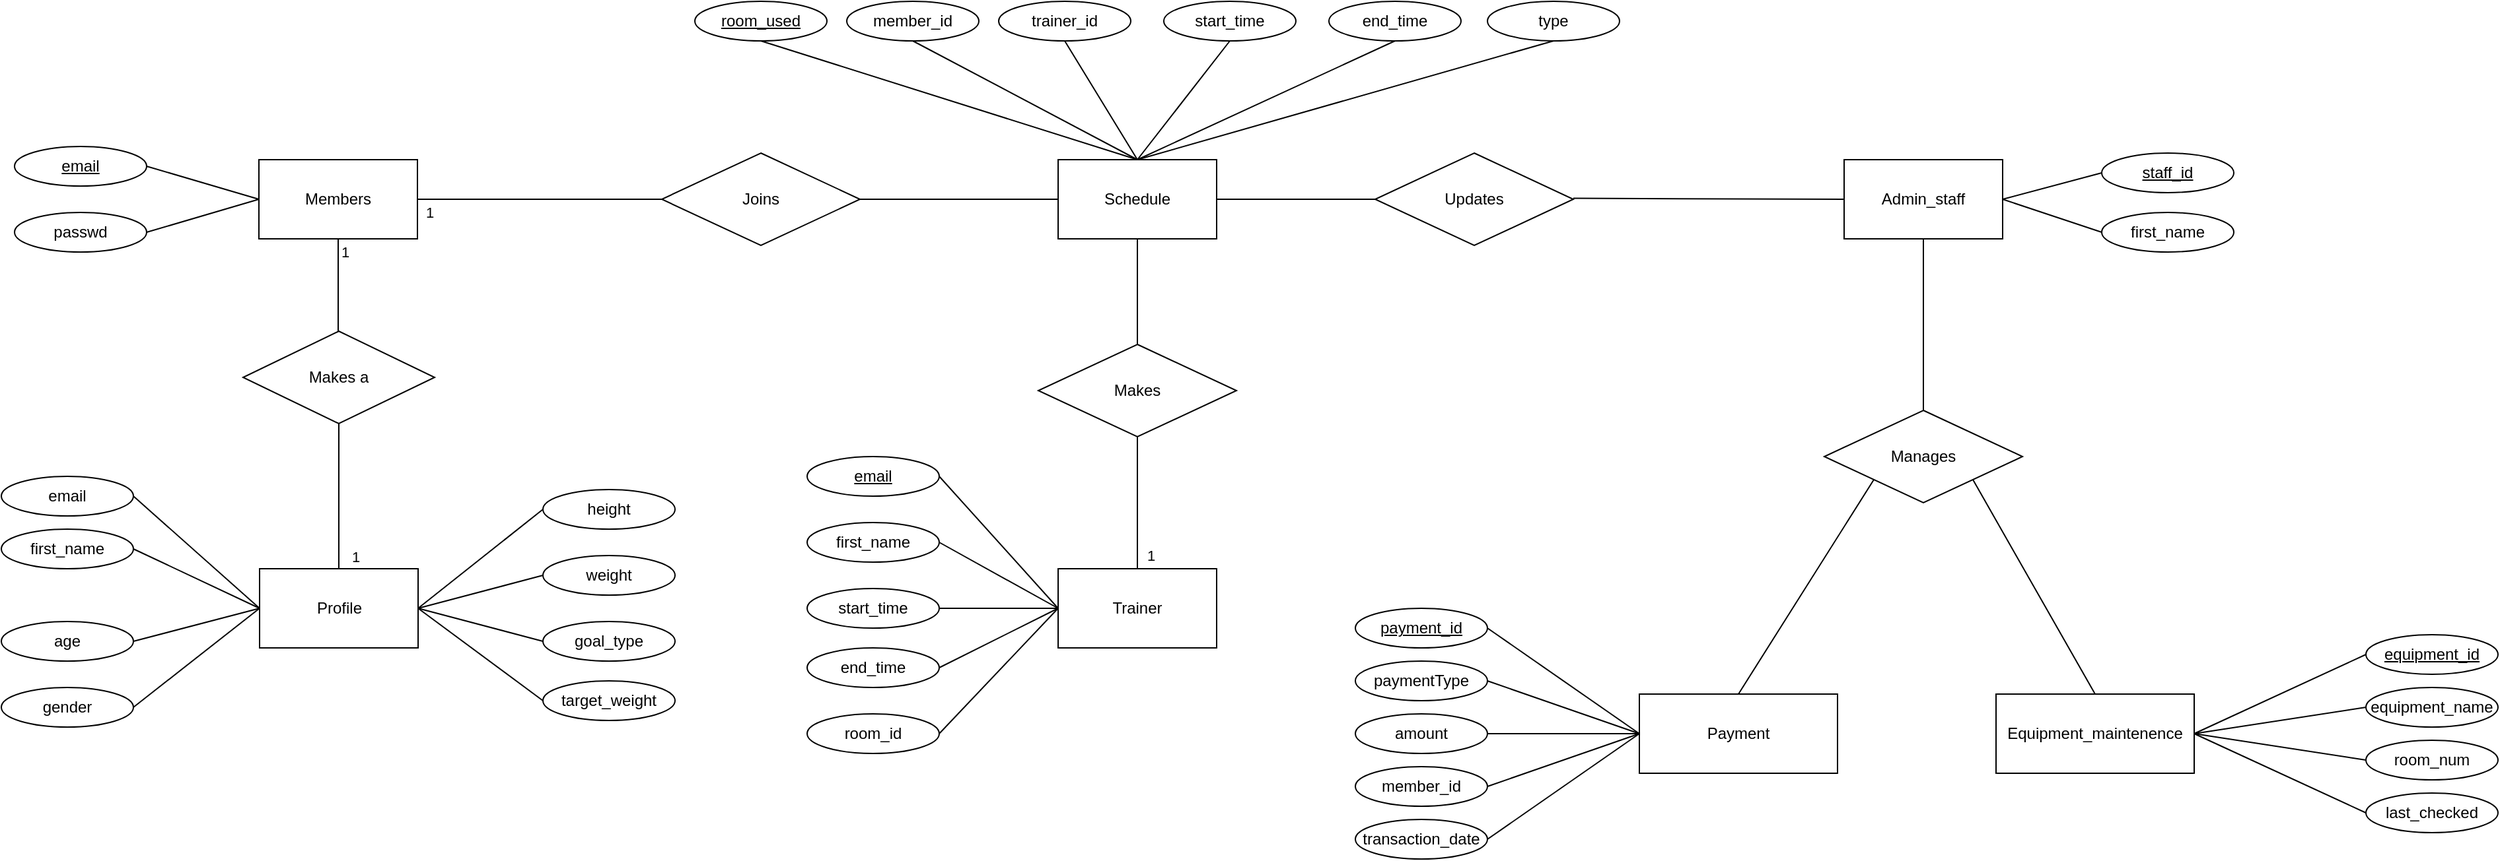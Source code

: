 <mxfile version="24.2.0" type="device">
  <diagram id="TULRW8uvUbsVAmaJAi9k" name="Page-1">
    <mxGraphModel dx="1050" dy="522" grid="1" gridSize="10" guides="1" tooltips="1" connect="1" arrows="1" fold="1" page="1" pageScale="1" pageWidth="850" pageHeight="1100" math="0" shadow="0">
      <root>
        <mxCell id="0" />
        <mxCell id="1" parent="0" />
        <mxCell id="ec8auvbrhuzbYFVYdE39-1" value="Members" style="rounded=0;whiteSpace=wrap;html=1;" parent="1" vertex="1">
          <mxGeometry x="365" y="140" width="120" height="60" as="geometry" />
        </mxCell>
        <mxCell id="ec8auvbrhuzbYFVYdE39-2" value="&lt;u&gt;email&lt;/u&gt;" style="ellipse;whiteSpace=wrap;html=1;" parent="1" vertex="1">
          <mxGeometry x="180" y="130" width="100" height="30" as="geometry" />
        </mxCell>
        <mxCell id="ec8auvbrhuzbYFVYdE39-3" value="" style="endArrow=none;html=1;rounded=0;entryX=0;entryY=0.5;entryDx=0;entryDy=0;exitX=1;exitY=0.5;exitDx=0;exitDy=0;" parent="1" source="ec8auvbrhuzbYFVYdE39-2" target="ec8auvbrhuzbYFVYdE39-1" edge="1">
          <mxGeometry width="50" height="50" relative="1" as="geometry">
            <mxPoint x="280" y="140" as="sourcePoint" />
            <mxPoint x="330" y="90" as="targetPoint" />
          </mxGeometry>
        </mxCell>
        <mxCell id="ec8auvbrhuzbYFVYdE39-4" value="passwd" style="ellipse;whiteSpace=wrap;html=1;" parent="1" vertex="1">
          <mxGeometry x="180" y="180" width="100" height="30" as="geometry" />
        </mxCell>
        <mxCell id="ec8auvbrhuzbYFVYdE39-5" value="" style="endArrow=none;html=1;rounded=0;entryX=0;entryY=0.5;entryDx=0;entryDy=0;exitX=1;exitY=0.5;exitDx=0;exitDy=0;" parent="1" source="ec8auvbrhuzbYFVYdE39-4" target="ec8auvbrhuzbYFVYdE39-1" edge="1">
          <mxGeometry width="50" height="50" relative="1" as="geometry">
            <mxPoint x="280" y="210" as="sourcePoint" />
            <mxPoint x="365" y="240" as="targetPoint" />
          </mxGeometry>
        </mxCell>
        <mxCell id="ec8auvbrhuzbYFVYdE39-6" value="" style="endArrow=none;html=1;rounded=0;entryX=0.5;entryY=1;entryDx=0;entryDy=0;" parent="1" target="ec8auvbrhuzbYFVYdE39-1" edge="1">
          <mxGeometry width="50" height="50" relative="1" as="geometry">
            <mxPoint x="425" y="270" as="sourcePoint" />
            <mxPoint x="430" y="290" as="targetPoint" />
          </mxGeometry>
        </mxCell>
        <mxCell id="ec8auvbrhuzbYFVYdE39-8" value="1" style="edgeLabel;html=1;align=center;verticalAlign=middle;resizable=0;points=[];" parent="ec8auvbrhuzbYFVYdE39-6" vertex="1" connectable="0">
          <mxGeometry x="0.729" y="-1" relative="1" as="geometry">
            <mxPoint x="4" as="offset" />
          </mxGeometry>
        </mxCell>
        <mxCell id="ec8auvbrhuzbYFVYdE39-7" value="Makes a" style="rhombus;whiteSpace=wrap;html=1;" parent="1" vertex="1">
          <mxGeometry x="353" y="270" width="145" height="70" as="geometry" />
        </mxCell>
        <mxCell id="ec8auvbrhuzbYFVYdE39-9" value="1" style="edgeLabel;html=1;align=center;verticalAlign=middle;resizable=0;points=[];" parent="1" vertex="1" connectable="0">
          <mxGeometry x="450" y="399.995" as="geometry">
            <mxPoint x="-12" y="41" as="offset" />
          </mxGeometry>
        </mxCell>
        <mxCell id="ec8auvbrhuzbYFVYdE39-10" value="" style="endArrow=none;html=1;rounded=0;entryX=0.5;entryY=1;entryDx=0;entryDy=0;exitX=0.5;exitY=0;exitDx=0;exitDy=0;" parent="1" source="ec8auvbrhuzbYFVYdE39-11" target="ec8auvbrhuzbYFVYdE39-7" edge="1">
          <mxGeometry width="50" height="50" relative="1" as="geometry">
            <mxPoint x="426" y="400" as="sourcePoint" />
            <mxPoint x="320" y="380" as="targetPoint" />
          </mxGeometry>
        </mxCell>
        <mxCell id="ec8auvbrhuzbYFVYdE39-11" value="Profile" style="rounded=0;whiteSpace=wrap;html=1;" parent="1" vertex="1">
          <mxGeometry x="365.5" y="450" width="120" height="60" as="geometry" />
        </mxCell>
        <mxCell id="ec8auvbrhuzbYFVYdE39-13" value="" style="endArrow=none;html=1;rounded=0;entryX=0;entryY=0.5;entryDx=0;entryDy=0;exitX=1;exitY=0.5;exitDx=0;exitDy=0;" parent="1" source="ec8auvbrhuzbYFVYdE39-14" target="ec8auvbrhuzbYFVYdE39-11" edge="1">
          <mxGeometry width="50" height="50" relative="1" as="geometry">
            <mxPoint x="270" y="375" as="sourcePoint" />
            <mxPoint x="355" y="400" as="targetPoint" />
          </mxGeometry>
        </mxCell>
        <mxCell id="ec8auvbrhuzbYFVYdE39-14" value="email" style="ellipse;whiteSpace=wrap;html=1;" parent="1" vertex="1">
          <mxGeometry x="170" y="380" width="100" height="30" as="geometry" />
        </mxCell>
        <mxCell id="ec8auvbrhuzbYFVYdE39-15" value="" style="endArrow=none;html=1;rounded=0;entryX=0;entryY=0.5;entryDx=0;entryDy=0;exitX=1;exitY=0.5;exitDx=0;exitDy=0;" parent="1" source="ec8auvbrhuzbYFVYdE39-16" target="ec8auvbrhuzbYFVYdE39-11" edge="1">
          <mxGeometry width="50" height="50" relative="1" as="geometry">
            <mxPoint x="270" y="415" as="sourcePoint" />
            <mxPoint x="366" y="470" as="targetPoint" />
          </mxGeometry>
        </mxCell>
        <mxCell id="ec8auvbrhuzbYFVYdE39-16" value="first_name" style="ellipse;whiteSpace=wrap;html=1;" parent="1" vertex="1">
          <mxGeometry x="170" y="420" width="100" height="30" as="geometry" />
        </mxCell>
        <mxCell id="ec8auvbrhuzbYFVYdE39-19" value="" style="endArrow=none;html=1;rounded=0;entryX=0;entryY=0.5;entryDx=0;entryDy=0;exitX=1;exitY=0.5;exitDx=0;exitDy=0;" parent="1" source="ec8auvbrhuzbYFVYdE39-20" edge="1">
          <mxGeometry width="50" height="50" relative="1" as="geometry">
            <mxPoint x="270" y="495" as="sourcePoint" />
            <mxPoint x="365.5" y="480" as="targetPoint" />
          </mxGeometry>
        </mxCell>
        <mxCell id="ec8auvbrhuzbYFVYdE39-20" value="age" style="ellipse;whiteSpace=wrap;html=1;" parent="1" vertex="1">
          <mxGeometry x="170" y="490" width="100" height="30" as="geometry" />
        </mxCell>
        <mxCell id="ec8auvbrhuzbYFVYdE39-21" value="" style="endArrow=none;html=1;rounded=0;exitX=1;exitY=0.5;exitDx=0;exitDy=0;entryX=0;entryY=0.5;entryDx=0;entryDy=0;" parent="1" source="ec8auvbrhuzbYFVYdE39-22" target="ec8auvbrhuzbYFVYdE39-11" edge="1">
          <mxGeometry width="50" height="50" relative="1" as="geometry">
            <mxPoint x="280" y="505" as="sourcePoint" />
            <mxPoint x="360" y="480" as="targetPoint" />
          </mxGeometry>
        </mxCell>
        <mxCell id="ec8auvbrhuzbYFVYdE39-22" value="gender" style="ellipse;whiteSpace=wrap;html=1;" parent="1" vertex="1">
          <mxGeometry x="170" y="540" width="100" height="30" as="geometry" />
        </mxCell>
        <mxCell id="ec8auvbrhuzbYFVYdE39-29" value="height" style="ellipse;whiteSpace=wrap;html=1;" parent="1" vertex="1">
          <mxGeometry x="580" y="390" width="100" height="30" as="geometry" />
        </mxCell>
        <mxCell id="ec8auvbrhuzbYFVYdE39-30" value="weight" style="ellipse;whiteSpace=wrap;html=1;" parent="1" vertex="1">
          <mxGeometry x="580" y="440" width="100" height="30" as="geometry" />
        </mxCell>
        <mxCell id="ec8auvbrhuzbYFVYdE39-32" value="goal_type" style="ellipse;whiteSpace=wrap;html=1;" parent="1" vertex="1">
          <mxGeometry x="580" y="490" width="100" height="30" as="geometry" />
        </mxCell>
        <mxCell id="ec8auvbrhuzbYFVYdE39-33" value="target_weight" style="ellipse;whiteSpace=wrap;html=1;" parent="1" vertex="1">
          <mxGeometry x="580" y="535" width="100" height="30" as="geometry" />
        </mxCell>
        <mxCell id="ec8auvbrhuzbYFVYdE39-34" value="" style="endArrow=none;html=1;rounded=0;entryX=0;entryY=0.5;entryDx=0;entryDy=0;exitX=1;exitY=0.5;exitDx=0;exitDy=0;" parent="1" source="ec8auvbrhuzbYFVYdE39-11" target="ec8auvbrhuzbYFVYdE39-29" edge="1">
          <mxGeometry width="50" height="50" relative="1" as="geometry">
            <mxPoint x="530" y="450" as="sourcePoint" />
            <mxPoint x="580" y="400" as="targetPoint" />
          </mxGeometry>
        </mxCell>
        <mxCell id="ec8auvbrhuzbYFVYdE39-35" value="" style="endArrow=none;html=1;rounded=0;entryX=0;entryY=0.5;entryDx=0;entryDy=0;exitX=1;exitY=0.5;exitDx=0;exitDy=0;" parent="1" source="ec8auvbrhuzbYFVYdE39-11" target="ec8auvbrhuzbYFVYdE39-30" edge="1">
          <mxGeometry width="50" height="50" relative="1" as="geometry">
            <mxPoint x="496" y="490" as="sourcePoint" />
            <mxPoint x="590" y="405" as="targetPoint" />
          </mxGeometry>
        </mxCell>
        <mxCell id="ec8auvbrhuzbYFVYdE39-37" value="" style="endArrow=none;html=1;rounded=0;entryX=0;entryY=0.5;entryDx=0;entryDy=0;exitX=1;exitY=0.5;exitDx=0;exitDy=0;" parent="1" source="ec8auvbrhuzbYFVYdE39-11" target="ec8auvbrhuzbYFVYdE39-32" edge="1">
          <mxGeometry width="50" height="50" relative="1" as="geometry">
            <mxPoint x="500" y="490" as="sourcePoint" />
            <mxPoint x="589" y="490" as="targetPoint" />
          </mxGeometry>
        </mxCell>
        <mxCell id="ec8auvbrhuzbYFVYdE39-38" value="" style="endArrow=none;html=1;rounded=0;entryX=0;entryY=0.5;entryDx=0;entryDy=0;exitX=1;exitY=0.5;exitDx=0;exitDy=0;" parent="1" source="ec8auvbrhuzbYFVYdE39-11" target="ec8auvbrhuzbYFVYdE39-33" edge="1">
          <mxGeometry width="50" height="50" relative="1" as="geometry">
            <mxPoint x="496" y="490" as="sourcePoint" />
            <mxPoint x="590" y="535" as="targetPoint" />
          </mxGeometry>
        </mxCell>
        <mxCell id="ec8auvbrhuzbYFVYdE39-39" value="Joins" style="rhombus;whiteSpace=wrap;html=1;" parent="1" vertex="1">
          <mxGeometry x="670" y="135" width="150" height="70" as="geometry" />
        </mxCell>
        <mxCell id="ec8auvbrhuzbYFVYdE39-42" value="" style="endArrow=none;html=1;rounded=0;exitX=1;exitY=0.5;exitDx=0;exitDy=0;entryX=0;entryY=0.5;entryDx=0;entryDy=0;" parent="1" source="ec8auvbrhuzbYFVYdE39-1" target="ec8auvbrhuzbYFVYdE39-39" edge="1">
          <mxGeometry width="50" height="50" relative="1" as="geometry">
            <mxPoint x="610" y="230" as="sourcePoint" />
            <mxPoint x="660" y="180" as="targetPoint" />
          </mxGeometry>
        </mxCell>
        <mxCell id="ec8auvbrhuzbYFVYdE39-43" value="1" style="edgeLabel;html=1;align=center;verticalAlign=middle;resizable=0;points=[];" parent="ec8auvbrhuzbYFVYdE39-42" vertex="1" connectable="0">
          <mxGeometry x="-0.902" y="1" relative="1" as="geometry">
            <mxPoint y="11" as="offset" />
          </mxGeometry>
        </mxCell>
        <mxCell id="ec8auvbrhuzbYFVYdE39-44" value="" style="endArrow=none;html=1;rounded=0;exitX=1;exitY=0.5;exitDx=0;exitDy=0;entryX=0;entryY=0.5;entryDx=0;entryDy=0;" parent="1" source="ec8auvbrhuzbYFVYdE39-39" target="ec8auvbrhuzbYFVYdE39-45" edge="1">
          <mxGeometry width="50" height="50" relative="1" as="geometry">
            <mxPoint x="900" y="180" as="sourcePoint" />
            <mxPoint x="1040" y="170" as="targetPoint" />
          </mxGeometry>
        </mxCell>
        <mxCell id="ec8auvbrhuzbYFVYdE39-45" value="Schedule" style="rounded=0;whiteSpace=wrap;html=1;" parent="1" vertex="1">
          <mxGeometry x="970" y="140" width="120" height="60" as="geometry" />
        </mxCell>
        <mxCell id="ec8auvbrhuzbYFVYdE39-46" value="Trainer" style="rounded=0;whiteSpace=wrap;html=1;" parent="1" vertex="1">
          <mxGeometry x="970" y="450" width="120" height="60" as="geometry" />
        </mxCell>
        <mxCell id="ec8auvbrhuzbYFVYdE39-47" value="Makes" style="rhombus;whiteSpace=wrap;html=1;" parent="1" vertex="1">
          <mxGeometry x="955" y="280" width="150" height="70" as="geometry" />
        </mxCell>
        <mxCell id="ec8auvbrhuzbYFVYdE39-48" value="" style="endArrow=none;html=1;rounded=0;exitX=0.5;exitY=0;exitDx=0;exitDy=0;entryX=0.5;entryY=1;entryDx=0;entryDy=0;" parent="1" source="ec8auvbrhuzbYFVYdE39-46" target="ec8auvbrhuzbYFVYdE39-47" edge="1">
          <mxGeometry width="50" height="50" relative="1" as="geometry">
            <mxPoint x="485" y="800" as="sourcePoint" />
            <mxPoint x="660" y="810" as="targetPoint" />
          </mxGeometry>
        </mxCell>
        <mxCell id="ec8auvbrhuzbYFVYdE39-49" value="1" style="edgeLabel;html=1;align=center;verticalAlign=middle;resizable=0;points=[];" parent="ec8auvbrhuzbYFVYdE39-48" vertex="1" connectable="0">
          <mxGeometry x="-0.902" y="1" relative="1" as="geometry">
            <mxPoint x="11" y="-5" as="offset" />
          </mxGeometry>
        </mxCell>
        <mxCell id="ec8auvbrhuzbYFVYdE39-50" value="" style="endArrow=none;html=1;rounded=0;exitX=0.5;exitY=0;exitDx=0;exitDy=0;entryX=0.5;entryY=1;entryDx=0;entryDy=0;" parent="1" source="ec8auvbrhuzbYFVYdE39-47" target="ec8auvbrhuzbYFVYdE39-45" edge="1">
          <mxGeometry width="50" height="50" relative="1" as="geometry">
            <mxPoint x="900" y="810" as="sourcePoint" />
            <mxPoint x="970" y="800" as="targetPoint" />
          </mxGeometry>
        </mxCell>
        <mxCell id="YrmcnvGJ-LemfI6sICw7-1" value="&lt;u&gt;email&lt;/u&gt;" style="ellipse;whiteSpace=wrap;html=1;" parent="1" vertex="1">
          <mxGeometry x="780" y="365" width="100" height="30" as="geometry" />
        </mxCell>
        <mxCell id="YrmcnvGJ-LemfI6sICw7-2" value="first_name" style="ellipse;whiteSpace=wrap;html=1;" parent="1" vertex="1">
          <mxGeometry x="780" y="415" width="100" height="30" as="geometry" />
        </mxCell>
        <mxCell id="YrmcnvGJ-LemfI6sICw7-3" value="start_time" style="ellipse;whiteSpace=wrap;html=1;" parent="1" vertex="1">
          <mxGeometry x="780" y="465" width="100" height="30" as="geometry" />
        </mxCell>
        <mxCell id="YrmcnvGJ-LemfI6sICw7-4" value="end_time" style="ellipse;whiteSpace=wrap;html=1;" parent="1" vertex="1">
          <mxGeometry x="780" y="510" width="100" height="30" as="geometry" />
        </mxCell>
        <mxCell id="YrmcnvGJ-LemfI6sICw7-6" value="" style="endArrow=none;html=1;rounded=0;exitX=1;exitY=0.5;exitDx=0;exitDy=0;entryX=0;entryY=0.5;entryDx=0;entryDy=0;" parent="1" source="YrmcnvGJ-LemfI6sICw7-1" target="ec8auvbrhuzbYFVYdE39-46" edge="1">
          <mxGeometry width="50" height="50" relative="1" as="geometry">
            <mxPoint x="890" y="380" as="sourcePoint" />
            <mxPoint x="940" y="330" as="targetPoint" />
          </mxGeometry>
        </mxCell>
        <mxCell id="YrmcnvGJ-LemfI6sICw7-7" value="" style="endArrow=none;html=1;rounded=0;exitX=1;exitY=0.5;exitDx=0;exitDy=0;entryX=0;entryY=0.5;entryDx=0;entryDy=0;" parent="1" source="YrmcnvGJ-LemfI6sICw7-2" target="ec8auvbrhuzbYFVYdE39-46" edge="1">
          <mxGeometry width="50" height="50" relative="1" as="geometry">
            <mxPoint x="980" y="610" as="sourcePoint" />
            <mxPoint x="1030" y="560" as="targetPoint" />
          </mxGeometry>
        </mxCell>
        <mxCell id="YrmcnvGJ-LemfI6sICw7-8" value="" style="endArrow=none;html=1;rounded=0;exitX=1;exitY=0.5;exitDx=0;exitDy=0;entryX=0;entryY=0.5;entryDx=0;entryDy=0;" parent="1" source="YrmcnvGJ-LemfI6sICw7-3" target="ec8auvbrhuzbYFVYdE39-46" edge="1">
          <mxGeometry width="50" height="50" relative="1" as="geometry">
            <mxPoint x="980" y="650" as="sourcePoint" />
            <mxPoint x="1030" y="600" as="targetPoint" />
          </mxGeometry>
        </mxCell>
        <mxCell id="YrmcnvGJ-LemfI6sICw7-9" value="" style="endArrow=none;html=1;rounded=0;exitX=1;exitY=0.5;exitDx=0;exitDy=0;entryX=0;entryY=0.5;entryDx=0;entryDy=0;" parent="1" source="YrmcnvGJ-LemfI6sICw7-4" target="ec8auvbrhuzbYFVYdE39-46" edge="1">
          <mxGeometry width="50" height="50" relative="1" as="geometry">
            <mxPoint x="990" y="610" as="sourcePoint" />
            <mxPoint x="1040" y="560" as="targetPoint" />
          </mxGeometry>
        </mxCell>
        <mxCell id="YrmcnvGJ-LemfI6sICw7-10" value="Admin_staff" style="rounded=0;whiteSpace=wrap;html=1;" parent="1" vertex="1">
          <mxGeometry x="1565" y="140" width="120" height="60" as="geometry" />
        </mxCell>
        <mxCell id="YrmcnvGJ-LemfI6sICw7-16" value="Updates" style="rhombus;whiteSpace=wrap;html=1;" parent="1" vertex="1">
          <mxGeometry x="1210" y="135" width="150" height="70" as="geometry" />
        </mxCell>
        <mxCell id="YrmcnvGJ-LemfI6sICw7-17" value="" style="endArrow=none;html=1;rounded=0;exitX=1;exitY=0.5;exitDx=0;exitDy=0;entryX=0;entryY=0.5;entryDx=0;entryDy=0;" parent="1" source="ec8auvbrhuzbYFVYdE39-45" target="YrmcnvGJ-LemfI6sICw7-16" edge="1">
          <mxGeometry width="50" height="50" relative="1" as="geometry">
            <mxPoint x="1280" y="450" as="sourcePoint" />
            <mxPoint x="1330" y="400" as="targetPoint" />
          </mxGeometry>
        </mxCell>
        <mxCell id="YrmcnvGJ-LemfI6sICw7-18" value="" style="endArrow=none;html=1;rounded=0;exitX=1;exitY=0.5;exitDx=0;exitDy=0;entryX=0;entryY=0.5;entryDx=0;entryDy=0;" parent="1" target="YrmcnvGJ-LemfI6sICw7-10" edge="1">
          <mxGeometry width="50" height="50" relative="1" as="geometry">
            <mxPoint x="1360" y="169.29" as="sourcePoint" />
            <mxPoint x="1480" y="169.29" as="targetPoint" />
            <Array as="points">
              <mxPoint x="1360" y="170" />
            </Array>
          </mxGeometry>
        </mxCell>
        <mxCell id="YrmcnvGJ-LemfI6sICw7-19" value="end_time" style="ellipse;whiteSpace=wrap;html=1;" parent="1" vertex="1">
          <mxGeometry x="1175" y="20" width="100" height="30" as="geometry" />
        </mxCell>
        <mxCell id="YrmcnvGJ-LemfI6sICw7-20" value="start_time" style="ellipse;whiteSpace=wrap;html=1;" parent="1" vertex="1">
          <mxGeometry x="1050" y="20" width="100" height="30" as="geometry" />
        </mxCell>
        <mxCell id="YrmcnvGJ-LemfI6sICw7-21" value="type" style="ellipse;whiteSpace=wrap;html=1;" parent="1" vertex="1">
          <mxGeometry x="1295" y="20" width="100" height="30" as="geometry" />
        </mxCell>
        <mxCell id="YrmcnvGJ-LemfI6sICw7-22" value="member_id" style="ellipse;whiteSpace=wrap;html=1;" parent="1" vertex="1">
          <mxGeometry x="810" y="20" width="100" height="30" as="geometry" />
        </mxCell>
        <mxCell id="YrmcnvGJ-LemfI6sICw7-23" value="trainer_id" style="ellipse;whiteSpace=wrap;html=1;" parent="1" vertex="1">
          <mxGeometry x="925" y="20" width="100" height="30" as="geometry" />
        </mxCell>
        <mxCell id="YrmcnvGJ-LemfI6sICw7-24" value="" style="endArrow=none;html=1;rounded=0;entryX=0.5;entryY=1;entryDx=0;entryDy=0;exitX=0.5;exitY=0;exitDx=0;exitDy=0;" parent="1" source="ec8auvbrhuzbYFVYdE39-45" target="YrmcnvGJ-LemfI6sICw7-20" edge="1">
          <mxGeometry width="50" height="50" relative="1" as="geometry">
            <mxPoint x="970" y="130" as="sourcePoint" />
            <mxPoint x="1020" y="80" as="targetPoint" />
          </mxGeometry>
        </mxCell>
        <mxCell id="YrmcnvGJ-LemfI6sICw7-25" value="" style="endArrow=none;html=1;rounded=0;entryX=0.5;entryY=1;entryDx=0;entryDy=0;exitX=0.5;exitY=0;exitDx=0;exitDy=0;" parent="1" source="ec8auvbrhuzbYFVYdE39-45" target="YrmcnvGJ-LemfI6sICw7-19" edge="1">
          <mxGeometry width="50" height="50" relative="1" as="geometry">
            <mxPoint x="1040" y="150" as="sourcePoint" />
            <mxPoint x="1040" y="60" as="targetPoint" />
          </mxGeometry>
        </mxCell>
        <mxCell id="YrmcnvGJ-LemfI6sICw7-26" value="" style="endArrow=none;html=1;rounded=0;entryX=0.5;entryY=1;entryDx=0;entryDy=0;exitX=0.5;exitY=0;exitDx=0;exitDy=0;" parent="1" source="ec8auvbrhuzbYFVYdE39-45" target="YrmcnvGJ-LemfI6sICw7-21" edge="1">
          <mxGeometry width="50" height="50" relative="1" as="geometry">
            <mxPoint x="1050" y="160" as="sourcePoint" />
            <mxPoint x="1050" y="70" as="targetPoint" />
          </mxGeometry>
        </mxCell>
        <mxCell id="YrmcnvGJ-LemfI6sICw7-27" value="" style="endArrow=none;html=1;rounded=0;entryX=0.5;entryY=1;entryDx=0;entryDy=0;exitX=0.5;exitY=0;exitDx=0;exitDy=0;" parent="1" source="ec8auvbrhuzbYFVYdE39-45" target="YrmcnvGJ-LemfI6sICw7-23" edge="1">
          <mxGeometry width="50" height="50" relative="1" as="geometry">
            <mxPoint x="730" y="160" as="sourcePoint" />
            <mxPoint x="880" y="70" as="targetPoint" />
          </mxGeometry>
        </mxCell>
        <mxCell id="YrmcnvGJ-LemfI6sICw7-28" value="" style="endArrow=none;html=1;rounded=0;entryX=0.5;entryY=1;entryDx=0;entryDy=0;exitX=0.5;exitY=0;exitDx=0;exitDy=0;" parent="1" source="ec8auvbrhuzbYFVYdE39-45" target="YrmcnvGJ-LemfI6sICw7-22" edge="1">
          <mxGeometry width="50" height="50" relative="1" as="geometry">
            <mxPoint x="990" y="170" as="sourcePoint" />
            <mxPoint x="840" y="80" as="targetPoint" />
          </mxGeometry>
        </mxCell>
        <mxCell id="YrmcnvGJ-LemfI6sICw7-41" value="" style="endArrow=none;html=1;rounded=0;entryX=0.5;entryY=1;entryDx=0;entryDy=0;exitX=0.5;exitY=0;exitDx=0;exitDy=0;" parent="1" source="YrmcnvGJ-LemfI6sICw7-43" target="YrmcnvGJ-LemfI6sICw7-10" edge="1">
          <mxGeometry width="50" height="50" relative="1" as="geometry">
            <mxPoint x="1430" y="330" as="sourcePoint" />
            <mxPoint x="1480" y="280" as="targetPoint" />
          </mxGeometry>
        </mxCell>
        <mxCell id="YrmcnvGJ-LemfI6sICw7-43" value="Manages" style="rhombus;whiteSpace=wrap;html=1;" parent="1" vertex="1">
          <mxGeometry x="1550" y="330" width="150" height="70" as="geometry" />
        </mxCell>
        <mxCell id="YrmcnvGJ-LemfI6sICw7-44" value="Equipment_maintenence" style="rounded=0;whiteSpace=wrap;html=1;" parent="1" vertex="1">
          <mxGeometry x="1680" y="545" width="150" height="60" as="geometry" />
        </mxCell>
        <mxCell id="YrmcnvGJ-LemfI6sICw7-45" value="" style="endArrow=none;html=1;rounded=0;entryX=1;entryY=1;entryDx=0;entryDy=0;exitX=0.5;exitY=0;exitDx=0;exitDy=0;" parent="1" source="YrmcnvGJ-LemfI6sICw7-44" target="YrmcnvGJ-LemfI6sICw7-43" edge="1">
          <mxGeometry width="50" height="50" relative="1" as="geometry">
            <mxPoint x="1670" y="520" as="sourcePoint" />
            <mxPoint x="1720" y="470" as="targetPoint" />
          </mxGeometry>
        </mxCell>
        <mxCell id="YrmcnvGJ-LemfI6sICw7-46" value="&lt;u&gt;equipment_id&lt;/u&gt;" style="ellipse;whiteSpace=wrap;html=1;" parent="1" vertex="1">
          <mxGeometry x="1960" y="500" width="100" height="30" as="geometry" />
        </mxCell>
        <mxCell id="YrmcnvGJ-LemfI6sICw7-47" value="" style="endArrow=none;html=1;rounded=0;entryX=0;entryY=0.5;entryDx=0;entryDy=0;exitX=1;exitY=0.5;exitDx=0;exitDy=0;" parent="1" source="YrmcnvGJ-LemfI6sICw7-44" target="YrmcnvGJ-LemfI6sICw7-46" edge="1">
          <mxGeometry width="50" height="50" relative="1" as="geometry">
            <mxPoint x="1850" y="550" as="sourcePoint" />
            <mxPoint x="1989" y="570" as="targetPoint" />
          </mxGeometry>
        </mxCell>
        <mxCell id="YrmcnvGJ-LemfI6sICw7-48" value="Payment" style="rounded=0;whiteSpace=wrap;html=1;" parent="1" vertex="1">
          <mxGeometry x="1410" y="545" width="150" height="60" as="geometry" />
        </mxCell>
        <mxCell id="YrmcnvGJ-LemfI6sICw7-49" value="" style="endArrow=none;html=1;rounded=0;entryX=0;entryY=1;entryDx=0;entryDy=0;exitX=0.5;exitY=0;exitDx=0;exitDy=0;" parent="1" source="YrmcnvGJ-LemfI6sICw7-48" target="YrmcnvGJ-LemfI6sICw7-43" edge="1">
          <mxGeometry width="50" height="50" relative="1" as="geometry">
            <mxPoint x="1400" y="520" as="sourcePoint" />
            <mxPoint x="1597.5" y="388" as="targetPoint" />
          </mxGeometry>
        </mxCell>
        <mxCell id="YrmcnvGJ-LemfI6sICw7-55" value="&lt;u&gt;room_used&lt;/u&gt;" style="ellipse;whiteSpace=wrap;html=1;" parent="1" vertex="1">
          <mxGeometry x="695" y="20" width="100" height="30" as="geometry" />
        </mxCell>
        <mxCell id="YrmcnvGJ-LemfI6sICw7-56" value="" style="endArrow=none;html=1;rounded=0;entryX=0.5;entryY=1;entryDx=0;entryDy=0;exitX=0.5;exitY=0;exitDx=0;exitDy=0;" parent="1" source="ec8auvbrhuzbYFVYdE39-45" target="YrmcnvGJ-LemfI6sICw7-55" edge="1">
          <mxGeometry width="50" height="50" relative="1" as="geometry">
            <mxPoint x="1040" y="150" as="sourcePoint" />
            <mxPoint x="1060" y="80" as="targetPoint" />
          </mxGeometry>
        </mxCell>
        <mxCell id="YrmcnvGJ-LemfI6sICw7-57" value="" style="endArrow=none;html=1;rounded=0;exitX=1;exitY=0.5;exitDx=0;exitDy=0;entryX=0;entryY=0.5;entryDx=0;entryDy=0;" parent="1" source="YrmcnvGJ-LemfI6sICw7-44" target="YrmcnvGJ-LemfI6sICw7-58" edge="1">
          <mxGeometry width="50" height="50" relative="1" as="geometry">
            <mxPoint x="1840" y="585" as="sourcePoint" />
            <mxPoint x="1960" y="575" as="targetPoint" />
          </mxGeometry>
        </mxCell>
        <mxCell id="YrmcnvGJ-LemfI6sICw7-58" value="equipment_name" style="ellipse;whiteSpace=wrap;html=1;" parent="1" vertex="1">
          <mxGeometry x="1960" y="540" width="100" height="30" as="geometry" />
        </mxCell>
        <mxCell id="YrmcnvGJ-LemfI6sICw7-61" value="" style="endArrow=none;html=1;rounded=0;exitX=1;exitY=0.5;exitDx=0;exitDy=0;entryX=0;entryY=0.5;entryDx=0;entryDy=0;" parent="1" source="YrmcnvGJ-LemfI6sICw7-44" target="YrmcnvGJ-LemfI6sICw7-62" edge="1">
          <mxGeometry width="50" height="50" relative="1" as="geometry">
            <mxPoint x="1830" y="615" as="sourcePoint" />
            <mxPoint x="1960" y="615" as="targetPoint" />
          </mxGeometry>
        </mxCell>
        <mxCell id="YrmcnvGJ-LemfI6sICw7-62" value="room_num" style="ellipse;whiteSpace=wrap;html=1;" parent="1" vertex="1">
          <mxGeometry x="1960" y="580" width="100" height="30" as="geometry" />
        </mxCell>
        <mxCell id="YrmcnvGJ-LemfI6sICw7-63" value="room_id" style="ellipse;whiteSpace=wrap;html=1;" parent="1" vertex="1">
          <mxGeometry x="780" y="560" width="100" height="30" as="geometry" />
        </mxCell>
        <mxCell id="YrmcnvGJ-LemfI6sICw7-64" value="" style="endArrow=none;html=1;rounded=0;exitX=1;exitY=0.5;exitDx=0;exitDy=0;entryX=0;entryY=0.5;entryDx=0;entryDy=0;" parent="1" source="YrmcnvGJ-LemfI6sICw7-63" target="ec8auvbrhuzbYFVYdE39-46" edge="1">
          <mxGeometry width="50" height="50" relative="1" as="geometry">
            <mxPoint x="950" y="600" as="sourcePoint" />
            <mxPoint x="1000" y="550" as="targetPoint" />
          </mxGeometry>
        </mxCell>
        <mxCell id="YrmcnvGJ-LemfI6sICw7-66" value="last_checked" style="ellipse;whiteSpace=wrap;html=1;" parent="1" vertex="1">
          <mxGeometry x="1960" y="620" width="100" height="30" as="geometry" />
        </mxCell>
        <mxCell id="YrmcnvGJ-LemfI6sICw7-70" value="" style="endArrow=none;html=1;rounded=0;exitX=1;exitY=0.5;exitDx=0;exitDy=0;entryX=0;entryY=0.5;entryDx=0;entryDy=0;" parent="1" source="YrmcnvGJ-LemfI6sICw7-44" target="YrmcnvGJ-LemfI6sICw7-66" edge="1">
          <mxGeometry width="50" height="50" relative="1" as="geometry">
            <mxPoint x="1780" y="780" as="sourcePoint" />
            <mxPoint x="1830" y="730" as="targetPoint" />
          </mxGeometry>
        </mxCell>
        <mxCell id="YrmcnvGJ-LemfI6sICw7-74" value="&lt;u&gt;payment_id&lt;/u&gt;" style="ellipse;whiteSpace=wrap;html=1;" parent="1" vertex="1">
          <mxGeometry x="1195" y="480" width="100" height="30" as="geometry" />
        </mxCell>
        <mxCell id="YrmcnvGJ-LemfI6sICw7-75" value="paymentType" style="ellipse;whiteSpace=wrap;html=1;" parent="1" vertex="1">
          <mxGeometry x="1195" y="520" width="100" height="30" as="geometry" />
        </mxCell>
        <mxCell id="YrmcnvGJ-LemfI6sICw7-76" value="amount" style="ellipse;whiteSpace=wrap;html=1;" parent="1" vertex="1">
          <mxGeometry x="1195" y="560" width="100" height="30" as="geometry" />
        </mxCell>
        <mxCell id="YrmcnvGJ-LemfI6sICw7-77" value="member_id" style="ellipse;whiteSpace=wrap;html=1;" parent="1" vertex="1">
          <mxGeometry x="1195" y="600" width="100" height="30" as="geometry" />
        </mxCell>
        <mxCell id="YrmcnvGJ-LemfI6sICw7-78" value="" style="endArrow=none;html=1;rounded=0;exitX=1;exitY=0.5;exitDx=0;exitDy=0;entryX=0;entryY=0.5;entryDx=0;entryDy=0;" parent="1" source="YrmcnvGJ-LemfI6sICw7-74" target="YrmcnvGJ-LemfI6sICw7-48" edge="1">
          <mxGeometry width="50" height="50" relative="1" as="geometry">
            <mxPoint x="1490" y="790" as="sourcePoint" />
            <mxPoint x="1540" y="740" as="targetPoint" />
          </mxGeometry>
        </mxCell>
        <mxCell id="YrmcnvGJ-LemfI6sICw7-79" value="" style="endArrow=none;html=1;rounded=0;exitX=1;exitY=0.5;exitDx=0;exitDy=0;entryX=0;entryY=0.5;entryDx=0;entryDy=0;" parent="1" source="YrmcnvGJ-LemfI6sICw7-75" target="YrmcnvGJ-LemfI6sICw7-48" edge="1">
          <mxGeometry width="50" height="50" relative="1" as="geometry">
            <mxPoint x="1410" y="820" as="sourcePoint" />
            <mxPoint x="1460" y="770" as="targetPoint" />
          </mxGeometry>
        </mxCell>
        <mxCell id="YrmcnvGJ-LemfI6sICw7-80" value="" style="endArrow=none;html=1;rounded=0;entryX=0;entryY=0.5;entryDx=0;entryDy=0;exitX=1;exitY=0.5;exitDx=0;exitDy=0;" parent="1" source="YrmcnvGJ-LemfI6sICw7-76" target="YrmcnvGJ-LemfI6sICw7-48" edge="1">
          <mxGeometry width="50" height="50" relative="1" as="geometry">
            <mxPoint x="1375" y="765" as="sourcePoint" />
            <mxPoint x="1395" y="590" as="targetPoint" />
          </mxGeometry>
        </mxCell>
        <mxCell id="YrmcnvGJ-LemfI6sICw7-81" value="" style="endArrow=none;html=1;rounded=0;entryX=0;entryY=0.5;entryDx=0;entryDy=0;exitX=1;exitY=0.5;exitDx=0;exitDy=0;" parent="1" source="YrmcnvGJ-LemfI6sICw7-77" target="YrmcnvGJ-LemfI6sICw7-48" edge="1">
          <mxGeometry width="50" height="50" relative="1" as="geometry">
            <mxPoint x="1360" y="775" as="sourcePoint" />
            <mxPoint x="1350" y="580" as="targetPoint" />
          </mxGeometry>
        </mxCell>
        <mxCell id="YrmcnvGJ-LemfI6sICw7-82" value="&lt;u&gt;staff_id&lt;/u&gt;" style="ellipse;whiteSpace=wrap;html=1;" parent="1" vertex="1">
          <mxGeometry x="1760" y="135" width="100" height="30" as="geometry" />
        </mxCell>
        <mxCell id="YrmcnvGJ-LemfI6sICw7-83" value="first_name" style="ellipse;whiteSpace=wrap;html=1;" parent="1" vertex="1">
          <mxGeometry x="1760" y="180" width="100" height="30" as="geometry" />
        </mxCell>
        <mxCell id="YrmcnvGJ-LemfI6sICw7-84" value="" style="endArrow=none;html=1;rounded=0;entryX=0;entryY=0.5;entryDx=0;entryDy=0;exitX=1;exitY=0.5;exitDx=0;exitDy=0;" parent="1" source="YrmcnvGJ-LemfI6sICw7-10" target="YrmcnvGJ-LemfI6sICw7-83" edge="1">
          <mxGeometry width="50" height="50" relative="1" as="geometry">
            <mxPoint x="1830" y="240" as="sourcePoint" />
            <mxPoint x="1880" y="190" as="targetPoint" />
          </mxGeometry>
        </mxCell>
        <mxCell id="YrmcnvGJ-LemfI6sICw7-85" value="" style="endArrow=none;html=1;rounded=0;entryX=0;entryY=0.5;entryDx=0;entryDy=0;exitX=1;exitY=0.5;exitDx=0;exitDy=0;" parent="1" source="YrmcnvGJ-LemfI6sICw7-10" target="YrmcnvGJ-LemfI6sICw7-82" edge="1">
          <mxGeometry width="50" height="50" relative="1" as="geometry">
            <mxPoint x="1450" y="300" as="sourcePoint" />
            <mxPoint x="1500" y="250" as="targetPoint" />
          </mxGeometry>
        </mxCell>
        <mxCell id="YrmcnvGJ-LemfI6sICw7-86" value="transaction_date" style="ellipse;whiteSpace=wrap;html=1;" parent="1" vertex="1">
          <mxGeometry x="1195" y="640" width="100" height="30" as="geometry" />
        </mxCell>
        <mxCell id="YrmcnvGJ-LemfI6sICw7-87" value="" style="endArrow=none;html=1;rounded=0;entryX=0;entryY=0.5;entryDx=0;entryDy=0;exitX=1;exitY=0.5;exitDx=0;exitDy=0;" parent="1" source="YrmcnvGJ-LemfI6sICw7-86" target="YrmcnvGJ-LemfI6sICw7-48" edge="1">
          <mxGeometry width="50" height="50" relative="1" as="geometry">
            <mxPoint x="1410" y="730" as="sourcePoint" />
            <mxPoint x="1460" y="680" as="targetPoint" />
          </mxGeometry>
        </mxCell>
      </root>
    </mxGraphModel>
  </diagram>
</mxfile>
